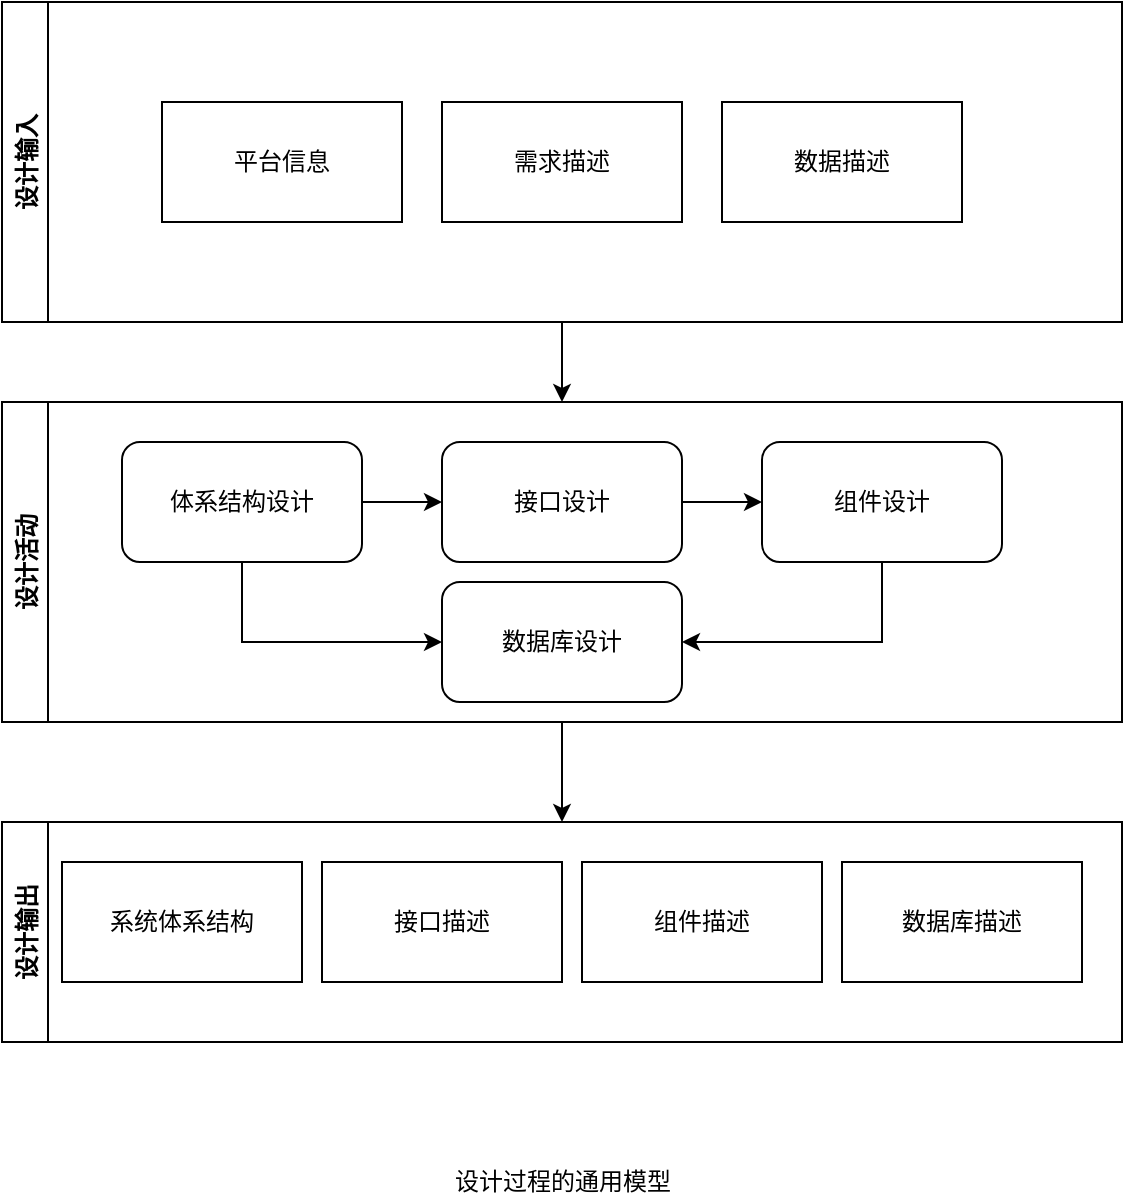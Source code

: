<mxfile version="15.2.7" type="device" pages="5"><diagram id="koOUKeOBmRjEuE3Ct1En" name="设计过程的通用模型"><mxGraphModel dx="946" dy="697" grid="1" gridSize="10" guides="1" tooltips="1" connect="1" arrows="1" fold="1" page="1" pageScale="1" pageWidth="827" pageHeight="1169" math="0" shadow="0"><root><mxCell id="0"/><mxCell id="1" parent="0"/><mxCell id="e_F5EKo18itRAJD_6QRg-1" value="平台信息" style="whiteSpace=wrap;html=1;" parent="1" vertex="1"><mxGeometry x="200" y="200" width="120" height="60" as="geometry"/></mxCell><mxCell id="e_F5EKo18itRAJD_6QRg-2" value="需求描述" style="whiteSpace=wrap;html=1;" parent="1" vertex="1"><mxGeometry x="340" y="200" width="120" height="60" as="geometry"/></mxCell><mxCell id="e_F5EKo18itRAJD_6QRg-3" value="数据描述" style="whiteSpace=wrap;html=1;" parent="1" vertex="1"><mxGeometry x="480" y="200" width="120" height="60" as="geometry"/></mxCell><mxCell id="e_F5EKo18itRAJD_6QRg-20" style="edgeStyle=orthogonalEdgeStyle;rounded=0;orthogonalLoop=1;jettySize=auto;html=1;exitX=0.5;exitY=1;exitDx=0;exitDy=0;entryX=0.5;entryY=0;entryDx=0;entryDy=0;" parent="1" source="e_F5EKo18itRAJD_6QRg-6" target="e_F5EKo18itRAJD_6QRg-7" edge="1"><mxGeometry relative="1" as="geometry"/></mxCell><mxCell id="e_F5EKo18itRAJD_6QRg-6" value="设计输入" style="swimlane;horizontal=0;" parent="1" vertex="1"><mxGeometry x="120" y="150" width="560" height="160" as="geometry"/></mxCell><mxCell id="e_F5EKo18itRAJD_6QRg-21" style="edgeStyle=orthogonalEdgeStyle;rounded=0;orthogonalLoop=1;jettySize=auto;html=1;entryX=0.5;entryY=0;entryDx=0;entryDy=0;" parent="1" source="e_F5EKo18itRAJD_6QRg-7" target="e_F5EKo18itRAJD_6QRg-8" edge="1"><mxGeometry relative="1" as="geometry"/></mxCell><mxCell id="e_F5EKo18itRAJD_6QRg-7" value="设计活动" style="swimlane;horizontal=0;" parent="1" vertex="1"><mxGeometry x="120" y="350" width="560" height="160" as="geometry"/></mxCell><mxCell id="e_F5EKo18itRAJD_6QRg-16" style="edgeStyle=orthogonalEdgeStyle;rounded=0;orthogonalLoop=1;jettySize=auto;html=1;entryX=0;entryY=0.5;entryDx=0;entryDy=0;" parent="e_F5EKo18itRAJD_6QRg-7" source="e_F5EKo18itRAJD_6QRg-9" target="e_F5EKo18itRAJD_6QRg-10" edge="1"><mxGeometry relative="1" as="geometry"/></mxCell><mxCell id="e_F5EKo18itRAJD_6QRg-19" style="edgeStyle=orthogonalEdgeStyle;rounded=0;orthogonalLoop=1;jettySize=auto;html=1;entryX=0;entryY=0.5;entryDx=0;entryDy=0;" parent="e_F5EKo18itRAJD_6QRg-7" source="e_F5EKo18itRAJD_6QRg-9" target="e_F5EKo18itRAJD_6QRg-15" edge="1"><mxGeometry relative="1" as="geometry"><Array as="points"><mxPoint x="120" y="120"/></Array></mxGeometry></mxCell><mxCell id="e_F5EKo18itRAJD_6QRg-9" value="体系结构设计" style="rounded=1;whiteSpace=wrap;html=1;" parent="e_F5EKo18itRAJD_6QRg-7" vertex="1"><mxGeometry x="60" y="20" width="120" height="60" as="geometry"/></mxCell><mxCell id="e_F5EKo18itRAJD_6QRg-17" style="edgeStyle=orthogonalEdgeStyle;rounded=0;orthogonalLoop=1;jettySize=auto;html=1;entryX=0;entryY=0.5;entryDx=0;entryDy=0;" parent="e_F5EKo18itRAJD_6QRg-7" source="e_F5EKo18itRAJD_6QRg-10" target="e_F5EKo18itRAJD_6QRg-14" edge="1"><mxGeometry relative="1" as="geometry"/></mxCell><mxCell id="e_F5EKo18itRAJD_6QRg-10" value="接口设计" style="rounded=1;whiteSpace=wrap;html=1;" parent="e_F5EKo18itRAJD_6QRg-7" vertex="1"><mxGeometry x="220" y="20" width="120" height="60" as="geometry"/></mxCell><mxCell id="e_F5EKo18itRAJD_6QRg-18" style="edgeStyle=orthogonalEdgeStyle;rounded=0;orthogonalLoop=1;jettySize=auto;html=1;entryX=1;entryY=0.5;entryDx=0;entryDy=0;" parent="e_F5EKo18itRAJD_6QRg-7" source="e_F5EKo18itRAJD_6QRg-14" target="e_F5EKo18itRAJD_6QRg-15" edge="1"><mxGeometry relative="1" as="geometry"><Array as="points"><mxPoint x="440" y="120"/></Array></mxGeometry></mxCell><mxCell id="e_F5EKo18itRAJD_6QRg-14" value="组件设计" style="rounded=1;whiteSpace=wrap;html=1;" parent="e_F5EKo18itRAJD_6QRg-7" vertex="1"><mxGeometry x="380" y="20" width="120" height="60" as="geometry"/></mxCell><mxCell id="e_F5EKo18itRAJD_6QRg-15" value="数据库设计" style="rounded=1;whiteSpace=wrap;html=1;" parent="e_F5EKo18itRAJD_6QRg-7" vertex="1"><mxGeometry x="220" y="90" width="120" height="60" as="geometry"/></mxCell><mxCell id="e_F5EKo18itRAJD_6QRg-8" value="设计输出" style="swimlane;horizontal=0;" parent="1" vertex="1"><mxGeometry x="120" y="560" width="560" height="110" as="geometry"/></mxCell><mxCell id="e_F5EKo18itRAJD_6QRg-24" value="接口描述" style="whiteSpace=wrap;html=1;" parent="e_F5EKo18itRAJD_6QRg-8" vertex="1"><mxGeometry x="160" y="20" width="120" height="60" as="geometry"/></mxCell><mxCell id="e_F5EKo18itRAJD_6QRg-25" value="组件描述" style="whiteSpace=wrap;html=1;" parent="e_F5EKo18itRAJD_6QRg-8" vertex="1"><mxGeometry x="290" y="20" width="120" height="60" as="geometry"/></mxCell><mxCell id="e_F5EKo18itRAJD_6QRg-26" value="数据库描述" style="whiteSpace=wrap;html=1;" parent="e_F5EKo18itRAJD_6QRg-8" vertex="1"><mxGeometry x="420" y="20" width="120" height="60" as="geometry"/></mxCell><mxCell id="e_F5EKo18itRAJD_6QRg-22" value="系统体系结构" style="whiteSpace=wrap;html=1;" parent="e_F5EKo18itRAJD_6QRg-8" vertex="1"><mxGeometry x="30" y="20" width="120" height="60" as="geometry"/></mxCell><mxCell id="e_F5EKo18itRAJD_6QRg-27" value="设计过程的通用模型" style="text;html=1;align=center;verticalAlign=middle;resizable=0;points=[];autosize=1;strokeColor=none;fillColor=none;" parent="1" vertex="1"><mxGeometry x="340" y="730" width="120" height="20" as="geometry"/></mxCell></root></mxGraphModel></diagram><diagram id="hBjLZd_0vsTRo_bt5x3V" name="测试各阶段"><mxGraphModel dx="946" dy="697" grid="1" gridSize="10" guides="1" tooltips="1" connect="1" arrows="1" fold="1" page="1" pageScale="1" pageWidth="2339" pageHeight="3300" math="0" shadow="0"><root><mxCell id="ZHHy1sCI2i5oChia-fSV-0"/><mxCell id="ZHHy1sCI2i5oChia-fSV-1" parent="ZHHy1sCI2i5oChia-fSV-0"/><mxCell id="ZHHy1sCI2i5oChia-fSV-5" style="edgeStyle=orthogonalEdgeStyle;rounded=0;orthogonalLoop=1;jettySize=auto;html=1;entryX=0;entryY=0.5;entryDx=0;entryDy=0;" edge="1" parent="ZHHy1sCI2i5oChia-fSV-1" source="ZHHy1sCI2i5oChia-fSV-2" target="ZHHy1sCI2i5oChia-fSV-3"><mxGeometry relative="1" as="geometry"/></mxCell><mxCell id="ZHHy1sCI2i5oChia-fSV-8" style="edgeStyle=orthogonalEdgeStyle;rounded=0;orthogonalLoop=1;jettySize=auto;html=1;entryX=0.5;entryY=0;entryDx=0;entryDy=0;" edge="1" parent="ZHHy1sCI2i5oChia-fSV-1" source="ZHHy1sCI2i5oChia-fSV-2" target="ZHHy1sCI2i5oChia-fSV-4"><mxGeometry relative="1" as="geometry"><Array as="points"><mxPoint x="240" y="170"/><mxPoint x="700" y="170"/></Array></mxGeometry></mxCell><mxCell id="ZHHy1sCI2i5oChia-fSV-2" value="组件测试" style="rounded=1;whiteSpace=wrap;html=1;" vertex="1" parent="ZHHy1sCI2i5oChia-fSV-1"><mxGeometry x="180" y="240" width="120" height="60" as="geometry"/></mxCell><mxCell id="ZHHy1sCI2i5oChia-fSV-6" style="edgeStyle=orthogonalEdgeStyle;rounded=0;orthogonalLoop=1;jettySize=auto;html=1;" edge="1" parent="ZHHy1sCI2i5oChia-fSV-1" source="ZHHy1sCI2i5oChia-fSV-3" target="ZHHy1sCI2i5oChia-fSV-4"><mxGeometry relative="1" as="geometry"/></mxCell><mxCell id="ZHHy1sCI2i5oChia-fSV-3" value="系统测试" style="rounded=1;whiteSpace=wrap;html=1;" vertex="1" parent="ZHHy1sCI2i5oChia-fSV-1"><mxGeometry x="410" y="240" width="120" height="60" as="geometry"/></mxCell><mxCell id="ZHHy1sCI2i5oChia-fSV-7" style="edgeStyle=orthogonalEdgeStyle;rounded=0;orthogonalLoop=1;jettySize=auto;html=1;entryX=0.5;entryY=1;entryDx=0;entryDy=0;" edge="1" parent="ZHHy1sCI2i5oChia-fSV-1" source="ZHHy1sCI2i5oChia-fSV-4" target="ZHHy1sCI2i5oChia-fSV-2"><mxGeometry relative="1" as="geometry"><Array as="points"><mxPoint x="700" y="360"/><mxPoint x="240" y="360"/></Array></mxGeometry></mxCell><mxCell id="ZHHy1sCI2i5oChia-fSV-4" value="接收测试" style="rounded=1;whiteSpace=wrap;html=1;" vertex="1" parent="ZHHy1sCI2i5oChia-fSV-1"><mxGeometry x="640" y="240" width="120" height="60" as="geometry"/></mxCell><mxCell id="ZHHy1sCI2i5oChia-fSV-9" value="测试各阶段" style="text;html=1;align=center;verticalAlign=middle;resizable=0;points=[];autosize=1;strokeColor=none;" vertex="1" parent="ZHHy1sCI2i5oChia-fSV-1"><mxGeometry x="430" y="380" width="80" height="20" as="geometry"/></mxCell><mxCell id="ZHHy1sCI2i5oChia-fSV-14" style="edgeStyle=orthogonalEdgeStyle;rounded=0;orthogonalLoop=1;jettySize=auto;html=1;entryX=0;entryY=0.5;entryDx=0;entryDy=0;" edge="1" parent="ZHHy1sCI2i5oChia-fSV-1" source="ZHHy1sCI2i5oChia-fSV-10" target="ZHHy1sCI2i5oChia-fSV-11"><mxGeometry relative="1" as="geometry"/></mxCell><mxCell id="ZHHy1sCI2i5oChia-fSV-37" style="edgeStyle=orthogonalEdgeStyle;rounded=0;orthogonalLoop=1;jettySize=auto;html=1;exitX=1;exitY=1;exitDx=0;exitDy=0;entryX=0.167;entryY=0;entryDx=0;entryDy=0;entryPerimeter=0;" edge="1" parent="ZHHy1sCI2i5oChia-fSV-1" source="ZHHy1sCI2i5oChia-fSV-10" target="ZHHy1sCI2i5oChia-fSV-22"><mxGeometry relative="1" as="geometry"/></mxCell><mxCell id="ZHHy1sCI2i5oChia-fSV-10" value="需求描述" style="rounded=1;whiteSpace=wrap;html=1;" vertex="1" parent="ZHHy1sCI2i5oChia-fSV-1"><mxGeometry x="120" y="560" width="120" height="60" as="geometry"/></mxCell><mxCell id="ZHHy1sCI2i5oChia-fSV-15" style="edgeStyle=orthogonalEdgeStyle;rounded=0;orthogonalLoop=1;jettySize=auto;html=1;" edge="1" parent="ZHHy1sCI2i5oChia-fSV-1" source="ZHHy1sCI2i5oChia-fSV-11" target="ZHHy1sCI2i5oChia-fSV-12"><mxGeometry relative="1" as="geometry"/></mxCell><mxCell id="ZHHy1sCI2i5oChia-fSV-34" style="edgeStyle=orthogonalEdgeStyle;rounded=0;orthogonalLoop=1;jettySize=auto;html=1;exitX=1;exitY=1;exitDx=0;exitDy=0;entryX=0.167;entryY=0;entryDx=0;entryDy=0;entryPerimeter=0;" edge="1" parent="ZHHy1sCI2i5oChia-fSV-1" source="ZHHy1sCI2i5oChia-fSV-11" target="ZHHy1sCI2i5oChia-fSV-23"><mxGeometry relative="1" as="geometry"/></mxCell><mxCell id="ZHHy1sCI2i5oChia-fSV-36" style="edgeStyle=orthogonalEdgeStyle;rounded=0;orthogonalLoop=1;jettySize=auto;html=1;exitX=0.25;exitY=1;exitDx=0;exitDy=0;entryX=1;entryY=0;entryDx=0;entryDy=0;" edge="1" parent="ZHHy1sCI2i5oChia-fSV-1" source="ZHHy1sCI2i5oChia-fSV-11" target="ZHHy1sCI2i5oChia-fSV-22"><mxGeometry relative="1" as="geometry"/></mxCell><mxCell id="ZHHy1sCI2i5oChia-fSV-11" value="系统描述" style="rounded=1;whiteSpace=wrap;html=1;" vertex="1" parent="ZHHy1sCI2i5oChia-fSV-1"><mxGeometry x="310" y="560" width="120" height="60" as="geometry"/></mxCell><mxCell id="ZHHy1sCI2i5oChia-fSV-16" style="edgeStyle=orthogonalEdgeStyle;rounded=0;orthogonalLoop=1;jettySize=auto;html=1;entryX=0;entryY=0.5;entryDx=0;entryDy=0;" edge="1" parent="ZHHy1sCI2i5oChia-fSV-1" source="ZHHy1sCI2i5oChia-fSV-12" target="ZHHy1sCI2i5oChia-fSV-13"><mxGeometry relative="1" as="geometry"/></mxCell><mxCell id="ZHHy1sCI2i5oChia-fSV-32" style="edgeStyle=orthogonalEdgeStyle;rounded=0;orthogonalLoop=1;jettySize=auto;html=1;exitX=0.75;exitY=1;exitDx=0;exitDy=0;entryX=0;entryY=0;entryDx=0;entryDy=0;" edge="1" parent="ZHHy1sCI2i5oChia-fSV-1" source="ZHHy1sCI2i5oChia-fSV-12" target="ZHHy1sCI2i5oChia-fSV-24"><mxGeometry relative="1" as="geometry"/></mxCell><mxCell id="ZHHy1sCI2i5oChia-fSV-33" style="edgeStyle=orthogonalEdgeStyle;rounded=0;orthogonalLoop=1;jettySize=auto;html=1;exitX=0.25;exitY=1;exitDx=0;exitDy=0;entryX=1;entryY=0;entryDx=0;entryDy=0;" edge="1" parent="ZHHy1sCI2i5oChia-fSV-1" source="ZHHy1sCI2i5oChia-fSV-12" target="ZHHy1sCI2i5oChia-fSV-23"><mxGeometry relative="1" as="geometry"/></mxCell><mxCell id="ZHHy1sCI2i5oChia-fSV-12" value="系统设计" style="rounded=1;whiteSpace=wrap;html=1;" vertex="1" parent="ZHHy1sCI2i5oChia-fSV-1"><mxGeometry x="500" y="560" width="120" height="60" as="geometry"/></mxCell><mxCell id="ZHHy1sCI2i5oChia-fSV-25" style="edgeStyle=orthogonalEdgeStyle;rounded=0;orthogonalLoop=1;jettySize=auto;html=1;entryX=0.5;entryY=0;entryDx=0;entryDy=0;" edge="1" parent="ZHHy1sCI2i5oChia-fSV-1" source="ZHHy1sCI2i5oChia-fSV-13" target="ZHHy1sCI2i5oChia-fSV-17"><mxGeometry relative="1" as="geometry"/></mxCell><mxCell id="ZHHy1sCI2i5oChia-fSV-27" style="edgeStyle=orthogonalEdgeStyle;rounded=0;orthogonalLoop=1;jettySize=auto;html=1;exitX=0;exitY=1;exitDx=0;exitDy=0;entryX=0.833;entryY=0;entryDx=0;entryDy=0;entryPerimeter=0;" edge="1" parent="ZHHy1sCI2i5oChia-fSV-1" source="ZHHy1sCI2i5oChia-fSV-13" target="ZHHy1sCI2i5oChia-fSV-24"><mxGeometry relative="1" as="geometry"/></mxCell><mxCell id="ZHHy1sCI2i5oChia-fSV-13" value="详细设计" style="rounded=1;whiteSpace=wrap;html=1;" vertex="1" parent="ZHHy1sCI2i5oChia-fSV-1"><mxGeometry x="690" y="560" width="120" height="60" as="geometry"/></mxCell><mxCell id="ZHHy1sCI2i5oChia-fSV-26" style="edgeStyle=orthogonalEdgeStyle;rounded=0;orthogonalLoop=1;jettySize=auto;html=1;entryX=1;entryY=0.5;entryDx=0;entryDy=0;" edge="1" parent="ZHHy1sCI2i5oChia-fSV-1" source="ZHHy1sCI2i5oChia-fSV-17" target="ZHHy1sCI2i5oChia-fSV-18"><mxGeometry relative="1" as="geometry"><Array as="points"><mxPoint x="900" y="820"/></Array></mxGeometry></mxCell><mxCell id="ZHHy1sCI2i5oChia-fSV-17" value="模块、单元代码&lt;br&gt;和测试" style="whiteSpace=wrap;html=1;" vertex="1" parent="ZHHy1sCI2i5oChia-fSV-1"><mxGeometry x="840" y="680" width="120" height="60" as="geometry"/></mxCell><mxCell id="ZHHy1sCI2i5oChia-fSV-29" style="edgeStyle=orthogonalEdgeStyle;rounded=0;orthogonalLoop=1;jettySize=auto;html=1;exitX=0;exitY=0.5;exitDx=0;exitDy=0;" edge="1" parent="ZHHy1sCI2i5oChia-fSV-1" source="ZHHy1sCI2i5oChia-fSV-18" target="ZHHy1sCI2i5oChia-fSV-19"><mxGeometry relative="1" as="geometry"/></mxCell><mxCell id="ZHHy1sCI2i5oChia-fSV-18" value="子系统集成测试" style="rounded=1;whiteSpace=wrap;html=1;" vertex="1" parent="ZHHy1sCI2i5oChia-fSV-1"><mxGeometry x="630" y="790" width="120" height="60" as="geometry"/></mxCell><mxCell id="ZHHy1sCI2i5oChia-fSV-30" style="edgeStyle=orthogonalEdgeStyle;rounded=0;orthogonalLoop=1;jettySize=auto;html=1;entryX=1;entryY=0.5;entryDx=0;entryDy=0;" edge="1" parent="ZHHy1sCI2i5oChia-fSV-1" source="ZHHy1sCI2i5oChia-fSV-19" target="ZHHy1sCI2i5oChia-fSV-20"><mxGeometry relative="1" as="geometry"/></mxCell><mxCell id="ZHHy1sCI2i5oChia-fSV-19" value="系统集成测试" style="rounded=1;whiteSpace=wrap;html=1;" vertex="1" parent="ZHHy1sCI2i5oChia-fSV-1"><mxGeometry x="430" y="790" width="120" height="60" as="geometry"/></mxCell><mxCell id="ZHHy1sCI2i5oChia-fSV-31" style="edgeStyle=orthogonalEdgeStyle;rounded=0;orthogonalLoop=1;jettySize=auto;html=1;exitX=0;exitY=0.5;exitDx=0;exitDy=0;" edge="1" parent="ZHHy1sCI2i5oChia-fSV-1" source="ZHHy1sCI2i5oChia-fSV-20" target="ZHHy1sCI2i5oChia-fSV-21"><mxGeometry relative="1" as="geometry"/></mxCell><mxCell id="ZHHy1sCI2i5oChia-fSV-20" value="接收测试" style="rounded=1;whiteSpace=wrap;html=1;" vertex="1" parent="ZHHy1sCI2i5oChia-fSV-1"><mxGeometry x="230" y="790" width="120" height="60" as="geometry"/></mxCell><mxCell id="ZHHy1sCI2i5oChia-fSV-21" value="服务" style="ellipse;whiteSpace=wrap;html=1;" vertex="1" parent="ZHHy1sCI2i5oChia-fSV-1"><mxGeometry x="30" y="790" width="120" height="60" as="geometry"/></mxCell><mxCell id="ZHHy1sCI2i5oChia-fSV-38" style="edgeStyle=orthogonalEdgeStyle;rounded=0;orthogonalLoop=1;jettySize=auto;html=1;entryX=0.417;entryY=0;entryDx=0;entryDy=0;entryPerimeter=0;" edge="1" parent="ZHHy1sCI2i5oChia-fSV-1" source="ZHHy1sCI2i5oChia-fSV-22" target="ZHHy1sCI2i5oChia-fSV-20"><mxGeometry relative="1" as="geometry"/></mxCell><mxCell id="ZHHy1sCI2i5oChia-fSV-22" value="接收测试计划" style="whiteSpace=wrap;html=1;" vertex="1" parent="ZHHy1sCI2i5oChia-fSV-1"><mxGeometry x="220" y="680" width="120" height="60" as="geometry"/></mxCell><mxCell id="ZHHy1sCI2i5oChia-fSV-35" style="edgeStyle=orthogonalEdgeStyle;rounded=0;orthogonalLoop=1;jettySize=auto;html=1;exitX=0.5;exitY=1;exitDx=0;exitDy=0;entryX=0.333;entryY=0;entryDx=0;entryDy=0;entryPerimeter=0;" edge="1" parent="ZHHy1sCI2i5oChia-fSV-1" source="ZHHy1sCI2i5oChia-fSV-23" target="ZHHy1sCI2i5oChia-fSV-19"><mxGeometry relative="1" as="geometry"/></mxCell><mxCell id="ZHHy1sCI2i5oChia-fSV-23" value="系统集成测试计划" style="whiteSpace=wrap;html=1;" vertex="1" parent="ZHHy1sCI2i5oChia-fSV-1"><mxGeometry x="410" y="680" width="120" height="60" as="geometry"/></mxCell><mxCell id="ZHHy1sCI2i5oChia-fSV-28" style="edgeStyle=orthogonalEdgeStyle;rounded=0;orthogonalLoop=1;jettySize=auto;html=1;exitX=0.75;exitY=1;exitDx=0;exitDy=0;entryX=0.417;entryY=0;entryDx=0;entryDy=0;entryPerimeter=0;" edge="1" parent="ZHHy1sCI2i5oChia-fSV-1" source="ZHHy1sCI2i5oChia-fSV-24" target="ZHHy1sCI2i5oChia-fSV-18"><mxGeometry relative="1" as="geometry"/></mxCell><mxCell id="ZHHy1sCI2i5oChia-fSV-24" value="子系统集成测试计划" style="whiteSpace=wrap;html=1;" vertex="1" parent="ZHHy1sCI2i5oChia-fSV-1"><mxGeometry x="590" y="680" width="120" height="60" as="geometry"/></mxCell><mxCell id="yOGUFJXwDG4fvwNRmdWI-0" value="计划驱动软件过程中的测试阶段" style="text;html=1;align=center;verticalAlign=middle;resizable=0;points=[];autosize=1;strokeColor=none;" vertex="1" parent="ZHHy1sCI2i5oChia-fSV-1"><mxGeometry x="400" y="890" width="180" height="20" as="geometry"/></mxCell></root></mxGraphModel></diagram><diagram id="bFWy5QomErCsu0lh97BM" name="增量式交付"><mxGraphModel dx="946" dy="697" grid="1" gridSize="10" guides="1" tooltips="1" connect="1" arrows="1" fold="1" page="1" pageScale="1" pageWidth="2339" pageHeight="3300" math="0" shadow="0"><root><mxCell id="lCoA2dSEBEc6uFvoZOAE-0"/><mxCell id="lCoA2dSEBEc6uFvoZOAE-1" parent="lCoA2dSEBEc6uFvoZOAE-0"/><mxCell id="lCoA2dSEBEc6uFvoZOAE-4" value="" style="edgeStyle=orthogonalEdgeStyle;rounded=0;orthogonalLoop=1;jettySize=auto;html=1;" parent="lCoA2dSEBEc6uFvoZOAE-1" source="lCoA2dSEBEc6uFvoZOAE-2" target="lCoA2dSEBEc6uFvoZOAE-3" edge="1"><mxGeometry relative="1" as="geometry"/></mxCell><mxCell id="lCoA2dSEBEc6uFvoZOAE-2" value="定义框架需求" style="rounded=1;whiteSpace=wrap;html=1;" parent="lCoA2dSEBEc6uFvoZOAE-1" vertex="1"><mxGeometry x="220" y="280" width="120" height="60" as="geometry"/></mxCell><mxCell id="lCoA2dSEBEc6uFvoZOAE-6" value="" style="edgeStyle=orthogonalEdgeStyle;rounded=0;orthogonalLoop=1;jettySize=auto;html=1;" parent="lCoA2dSEBEc6uFvoZOAE-1" source="lCoA2dSEBEc6uFvoZOAE-3" target="lCoA2dSEBEc6uFvoZOAE-5" edge="1"><mxGeometry relative="1" as="geometry"/></mxCell><mxCell id="lCoA2dSEBEc6uFvoZOAE-3" value="需求到增量的映射" style="rounded=1;whiteSpace=wrap;html=1;" parent="lCoA2dSEBEc6uFvoZOAE-1" vertex="1"><mxGeometry x="420" y="280" width="120" height="60" as="geometry"/></mxCell><mxCell id="lCoA2dSEBEc6uFvoZOAE-8" value="" style="edgeStyle=orthogonalEdgeStyle;rounded=0;orthogonalLoop=1;jettySize=auto;html=1;" parent="lCoA2dSEBEc6uFvoZOAE-1" source="lCoA2dSEBEc6uFvoZOAE-5" target="lCoA2dSEBEc6uFvoZOAE-7" edge="1"><mxGeometry relative="1" as="geometry"/></mxCell><mxCell id="lCoA2dSEBEc6uFvoZOAE-5" value="设计系统体系结构" style="rounded=1;whiteSpace=wrap;html=1;" parent="lCoA2dSEBEc6uFvoZOAE-1" vertex="1"><mxGeometry x="620" y="280" width="120" height="60" as="geometry"/></mxCell><mxCell id="lCoA2dSEBEc6uFvoZOAE-10" value="" style="edgeStyle=orthogonalEdgeStyle;rounded=0;orthogonalLoop=1;jettySize=auto;html=1;" parent="lCoA2dSEBEc6uFvoZOAE-1" source="lCoA2dSEBEc6uFvoZOAE-7" target="lCoA2dSEBEc6uFvoZOAE-9" edge="1"><mxGeometry relative="1" as="geometry"><Array as="points"><mxPoint x="880" y="380"/><mxPoint x="270" y="380"/></Array></mxGeometry></mxCell><mxCell id="lCoA2dSEBEc6uFvoZOAE-7" value="开发系统增量" style="rounded=1;whiteSpace=wrap;html=1;" parent="lCoA2dSEBEc6uFvoZOAE-1" vertex="1"><mxGeometry x="820" y="280" width="120" height="60" as="geometry"/></mxCell><mxCell id="lCoA2dSEBEc6uFvoZOAE-12" value="" style="edgeStyle=orthogonalEdgeStyle;rounded=0;orthogonalLoop=1;jettySize=auto;html=1;" parent="lCoA2dSEBEc6uFvoZOAE-1" source="lCoA2dSEBEc6uFvoZOAE-9" target="lCoA2dSEBEc6uFvoZOAE-11" edge="1"><mxGeometry relative="1" as="geometry"/></mxCell><mxCell id="lCoA2dSEBEc6uFvoZOAE-9" value="增量有效性验证" style="rounded=1;whiteSpace=wrap;html=1;" parent="lCoA2dSEBEc6uFvoZOAE-1" vertex="1"><mxGeometry x="210" y="420" width="120" height="60" as="geometry"/></mxCell><mxCell id="lCoA2dSEBEc6uFvoZOAE-14" value="" style="edgeStyle=orthogonalEdgeStyle;rounded=0;orthogonalLoop=1;jettySize=auto;html=1;" parent="lCoA2dSEBEc6uFvoZOAE-1" source="lCoA2dSEBEc6uFvoZOAE-11" target="lCoA2dSEBEc6uFvoZOAE-13" edge="1"><mxGeometry relative="1" as="geometry"/></mxCell><mxCell id="lCoA2dSEBEc6uFvoZOAE-11" value="集成增量" style="rounded=1;whiteSpace=wrap;html=1;" parent="lCoA2dSEBEc6uFvoZOAE-1" vertex="1"><mxGeometry x="410" y="420" width="120" height="60" as="geometry"/></mxCell><mxCell id="lCoA2dSEBEc6uFvoZOAE-16" value="" style="edgeStyle=orthogonalEdgeStyle;rounded=0;orthogonalLoop=1;jettySize=auto;html=1;" parent="lCoA2dSEBEc6uFvoZOAE-1" source="lCoA2dSEBEc6uFvoZOAE-13" target="lCoA2dSEBEc6uFvoZOAE-15" edge="1"><mxGeometry relative="1" as="geometry"/></mxCell><mxCell id="lCoA2dSEBEc6uFvoZOAE-13" value="系统有效性验证" style="rounded=1;whiteSpace=wrap;html=1;" parent="lCoA2dSEBEc6uFvoZOAE-1" vertex="1"><mxGeometry x="610" y="420" width="120" height="60" as="geometry"/></mxCell><mxCell id="lCoA2dSEBEc6uFvoZOAE-17" style="edgeStyle=orthogonalEdgeStyle;rounded=0;orthogonalLoop=1;jettySize=auto;html=1;exitX=0.75;exitY=0;exitDx=0;exitDy=0;entryX=0.667;entryY=0.983;entryDx=0;entryDy=0;entryPerimeter=0;" parent="lCoA2dSEBEc6uFvoZOAE-1" source="lCoA2dSEBEc6uFvoZOAE-15" target="lCoA2dSEBEc6uFvoZOAE-7" edge="1"><mxGeometry relative="1" as="geometry"><mxPoint x="900" y="380" as="targetPoint"/></mxGeometry></mxCell><mxCell id="lCoA2dSEBEc6uFvoZOAE-20" value="" style="edgeStyle=orthogonalEdgeStyle;rounded=0;orthogonalLoop=1;jettySize=auto;html=1;" parent="lCoA2dSEBEc6uFvoZOAE-1" source="lCoA2dSEBEc6uFvoZOAE-15" edge="1"><mxGeometry relative="1" as="geometry"><mxPoint x="870" y="560" as="targetPoint"/></mxGeometry></mxCell><mxCell id="lCoA2dSEBEc6uFvoZOAE-15" value="部署增量" style="rounded=1;whiteSpace=wrap;html=1;" parent="lCoA2dSEBEc6uFvoZOAE-1" vertex="1"><mxGeometry x="810" y="420" width="120" height="60" as="geometry"/></mxCell><mxCell id="lCoA2dSEBEc6uFvoZOAE-18" value="系统未完成？" style="text;html=1;align=center;verticalAlign=middle;resizable=0;points=[];autosize=1;strokeColor=none;" parent="lCoA2dSEBEc6uFvoZOAE-1" vertex="1"><mxGeometry x="920" y="370" width="90" height="20" as="geometry"/></mxCell><mxCell id="lCoA2dSEBEc6uFvoZOAE-21" value="最终系统" style="whiteSpace=wrap;html=1;" parent="lCoA2dSEBEc6uFvoZOAE-1" vertex="1"><mxGeometry x="810" y="560" width="120" height="60" as="geometry"/></mxCell><mxCell id="lCoA2dSEBEc6uFvoZOAE-22" value="系统完成？" style="text;html=1;align=center;verticalAlign=middle;resizable=0;points=[];autosize=1;strokeColor=none;" parent="lCoA2dSEBEc6uFvoZOAE-1" vertex="1"><mxGeometry x="880" y="510" width="80" height="20" as="geometry"/></mxCell></root></mxGraphModel></diagram><diagram id="NoNZ2cbAsshQHNpvF1F4" name="极限编程"><mxGraphModel dx="946" dy="697" grid="1" gridSize="10" guides="1" tooltips="1" connect="1" arrows="1" fold="1" page="1" pageScale="1" pageWidth="827" pageHeight="1169" math="0" shadow="0"><root><mxCell id="3iptFIXHMP5IA-yBNKJo-0"/><mxCell id="3iptFIXHMP5IA-yBNKJo-1" parent="3iptFIXHMP5IA-yBNKJo-0"/><mxCell id="3iptFIXHMP5IA-yBNKJo-4" value="" style="edgeStyle=orthogonalEdgeStyle;rounded=0;orthogonalLoop=1;jettySize=auto;html=1;" edge="1" parent="3iptFIXHMP5IA-yBNKJo-1" source="3iptFIXHMP5IA-yBNKJo-2" target="3iptFIXHMP5IA-yBNKJo-3"><mxGeometry relative="1" as="geometry"/></mxCell><mxCell id="3iptFIXHMP5IA-yBNKJo-2" value="为此版本选择故事情节" style="rounded=1;whiteSpace=wrap;html=1;" vertex="1" parent="3iptFIXHMP5IA-yBNKJo-1"><mxGeometry x="140" y="320" width="120" height="60" as="geometry"/></mxCell><mxCell id="3iptFIXHMP5IA-yBNKJo-6" value="" style="edgeStyle=orthogonalEdgeStyle;rounded=0;orthogonalLoop=1;jettySize=auto;html=1;" edge="1" parent="3iptFIXHMP5IA-yBNKJo-1" source="3iptFIXHMP5IA-yBNKJo-3" target="3iptFIXHMP5IA-yBNKJo-5"><mxGeometry relative="1" as="geometry"/></mxCell><mxCell id="3iptFIXHMP5IA-yBNKJo-3" value="将故事情节分解成任务" style="rounded=1;whiteSpace=wrap;html=1;" vertex="1" parent="3iptFIXHMP5IA-yBNKJo-1"><mxGeometry x="340" y="320" width="120" height="60" as="geometry"/></mxCell><mxCell id="3iptFIXHMP5IA-yBNKJo-8" value="" style="edgeStyle=orthogonalEdgeStyle;rounded=0;orthogonalLoop=1;jettySize=auto;html=1;" edge="1" parent="3iptFIXHMP5IA-yBNKJo-1" source="3iptFIXHMP5IA-yBNKJo-5" target="3iptFIXHMP5IA-yBNKJo-7"><mxGeometry relative="1" as="geometry"/></mxCell><mxCell id="3iptFIXHMP5IA-yBNKJo-5" value="版本规划" style="rounded=1;whiteSpace=wrap;html=1;" vertex="1" parent="3iptFIXHMP5IA-yBNKJo-1"><mxGeometry x="540" y="320" width="120" height="60" as="geometry"/></mxCell><mxCell id="3iptFIXHMP5IA-yBNKJo-10" value="" style="edgeStyle=orthogonalEdgeStyle;rounded=0;orthogonalLoop=1;jettySize=auto;html=1;" edge="1" parent="3iptFIXHMP5IA-yBNKJo-1" source="3iptFIXHMP5IA-yBNKJo-7" target="3iptFIXHMP5IA-yBNKJo-9"><mxGeometry relative="1" as="geometry"/></mxCell><mxCell id="3iptFIXHMP5IA-yBNKJo-7" value="开发/集成/测试软件" style="rounded=1;whiteSpace=wrap;html=1;" vertex="1" parent="3iptFIXHMP5IA-yBNKJo-1"><mxGeometry x="540" y="460" width="120" height="60" as="geometry"/></mxCell><mxCell id="3iptFIXHMP5IA-yBNKJo-12" value="" style="edgeStyle=orthogonalEdgeStyle;rounded=0;orthogonalLoop=1;jettySize=auto;html=1;" edge="1" parent="3iptFIXHMP5IA-yBNKJo-1" source="3iptFIXHMP5IA-yBNKJo-9" target="3iptFIXHMP5IA-yBNKJo-11"><mxGeometry relative="1" as="geometry"/></mxCell><mxCell id="3iptFIXHMP5IA-yBNKJo-9" value="发布软件" style="rounded=1;whiteSpace=wrap;html=1;" vertex="1" parent="3iptFIXHMP5IA-yBNKJo-1"><mxGeometry x="340" y="460" width="120" height="60" as="geometry"/></mxCell><mxCell id="3iptFIXHMP5IA-yBNKJo-13" style="edgeStyle=orthogonalEdgeStyle;rounded=0;orthogonalLoop=1;jettySize=auto;html=1;entryX=0.5;entryY=1;entryDx=0;entryDy=0;" edge="1" parent="3iptFIXHMP5IA-yBNKJo-1" source="3iptFIXHMP5IA-yBNKJo-11" target="3iptFIXHMP5IA-yBNKJo-2"><mxGeometry relative="1" as="geometry"/></mxCell><mxCell id="3iptFIXHMP5IA-yBNKJo-11" value="评估系统" style="rounded=1;whiteSpace=wrap;html=1;" vertex="1" parent="3iptFIXHMP5IA-yBNKJo-1"><mxGeometry x="140" y="460" width="120" height="60" as="geometry"/></mxCell><mxCell id="3iptFIXHMP5IA-yBNKJo-14" value="极限编程的版本循环" style="text;html=1;align=center;verticalAlign=middle;resizable=0;points=[];autosize=1;strokeColor=none;fillColor=none;" vertex="1" parent="3iptFIXHMP5IA-yBNKJo-1"><mxGeometry x="340" y="575" width="120" height="20" as="geometry"/></mxCell></root></mxGraphModel></diagram><diagram id="ZvBlcoydugiMnQSE3hoj" name="SCRUM"><mxGraphModel dx="852" dy="697" grid="1" gridSize="10" guides="1" tooltips="1" connect="1" arrows="1" fold="1" page="1" pageScale="1" pageWidth="827" pageHeight="1169" math="0" shadow="0"><root><mxCell id="rR_CwYndBgt74TDLahyg-0"/><mxCell id="rR_CwYndBgt74TDLahyg-1" parent="rR_CwYndBgt74TDLahyg-0"/><mxCell id="rR_CwYndBgt74TDLahyg-4" style="edgeStyle=orthogonalEdgeStyle;rounded=0;orthogonalLoop=1;jettySize=auto;html=1;entryX=0;entryY=0.5;entryDx=0;entryDy=0;" edge="1" parent="rR_CwYndBgt74TDLahyg-1" source="rR_CwYndBgt74TDLahyg-2" target="rR_CwYndBgt74TDLahyg-3"><mxGeometry relative="1" as="geometry"/></mxCell><mxCell id="rR_CwYndBgt74TDLahyg-2" value="Outline Planning and&amp;nbsp;&lt;br&gt;Architectural Design" style="rounded=1;whiteSpace=wrap;html=1;" vertex="1" parent="rR_CwYndBgt74TDLahyg-1"><mxGeometry x="100" y="150" width="120" height="60" as="geometry"/></mxCell><mxCell id="rR_CwYndBgt74TDLahyg-6" style="edgeStyle=orthogonalEdgeStyle;rounded=0;orthogonalLoop=1;jettySize=auto;html=1;entryX=0;entryY=0.5;entryDx=0;entryDy=0;" edge="1" parent="rR_CwYndBgt74TDLahyg-1" source="rR_CwYndBgt74TDLahyg-3" target="rR_CwYndBgt74TDLahyg-5"><mxGeometry relative="1" as="geometry"/></mxCell><mxCell id="rR_CwYndBgt74TDLahyg-3" value="" style="shape=orEllipse;perimeter=ellipsePerimeter;whiteSpace=wrap;html=1;backgroundOutline=1;" vertex="1" parent="rR_CwYndBgt74TDLahyg-1"><mxGeometry x="314" y="85" width="199" height="190" as="geometry"/></mxCell><mxCell id="rR_CwYndBgt74TDLahyg-5" value="Project Closure" style="rounded=1;whiteSpace=wrap;html=1;" vertex="1" parent="rR_CwYndBgt74TDLahyg-1"><mxGeometry x="600" y="150" width="120" height="60" as="geometry"/></mxCell><mxCell id="rR_CwYndBgt74TDLahyg-7" value="Sprint Cycle" style="text;html=1;align=center;verticalAlign=middle;resizable=0;points=[];autosize=1;strokeColor=none;fillColor=none;" vertex="1" parent="rR_CwYndBgt74TDLahyg-1"><mxGeometry x="374" y="60" width="80" height="20" as="geometry"/></mxCell><mxCell id="rR_CwYndBgt74TDLahyg-8" value="Assess" style="text;html=1;align=center;verticalAlign=middle;resizable=0;points=[];autosize=1;strokeColor=none;fillColor=none;" vertex="1" parent="rR_CwYndBgt74TDLahyg-1"><mxGeometry x="339" y="130" width="50" height="20" as="geometry"/></mxCell><mxCell id="rR_CwYndBgt74TDLahyg-9" value="Select" style="text;html=1;align=center;verticalAlign=middle;resizable=0;points=[];autosize=1;strokeColor=none;fillColor=none;" vertex="1" parent="rR_CwYndBgt74TDLahyg-1"><mxGeometry x="445" y="130" width="50" height="20" as="geometry"/></mxCell><mxCell id="rR_CwYndBgt74TDLahyg-10" value="Develop" style="text;html=1;align=center;verticalAlign=middle;resizable=0;points=[];autosize=1;strokeColor=none;fillColor=none;" vertex="1" parent="rR_CwYndBgt74TDLahyg-1"><mxGeometry x="440" y="220" width="60" height="20" as="geometry"/></mxCell><mxCell id="rR_CwYndBgt74TDLahyg-11" value="Review" style="text;html=1;align=center;verticalAlign=middle;resizable=0;points=[];autosize=1;strokeColor=none;fillColor=none;" vertex="1" parent="rR_CwYndBgt74TDLahyg-1"><mxGeometry x="339" y="220" width="50" height="20" as="geometry"/></mxCell><mxCell id="rR_CwYndBgt74TDLahyg-12" value="" style="html=1;shadow=0;dashed=0;align=center;verticalAlign=middle;shape=mxgraph.arrows2.arrow;dy=0.6;dx=40;notch=0;" vertex="1" parent="rR_CwYndBgt74TDLahyg-1"><mxGeometry x="389" y="130" width="59" height="20" as="geometry"/></mxCell><mxCell id="rR_CwYndBgt74TDLahyg-13" value="" style="html=1;shadow=0;dashed=0;align=center;verticalAlign=middle;shape=mxgraph.arrows2.arrow;dy=0.6;dx=40;notch=0;direction=south;" vertex="1" parent="rR_CwYndBgt74TDLahyg-1"><mxGeometry x="460" y="161" width="20" height="59" as="geometry"/></mxCell><mxCell id="rR_CwYndBgt74TDLahyg-14" value="" style="html=1;shadow=0;dashed=0;align=center;verticalAlign=middle;shape=mxgraph.arrows2.arrow;dy=0.6;dx=40;notch=0;direction=west;" vertex="1" parent="rR_CwYndBgt74TDLahyg-1"><mxGeometry x="386" y="220" width="59" height="20" as="geometry"/></mxCell><mxCell id="rR_CwYndBgt74TDLahyg-15" value="" style="html=1;shadow=0;dashed=0;align=center;verticalAlign=middle;shape=mxgraph.arrows2.arrow;dy=0.6;dx=40;notch=0;direction=north;" vertex="1" parent="rR_CwYndBgt74TDLahyg-1"><mxGeometry x="354" y="161" width="20" height="59" as="geometry"/></mxCell><mxCell id="rR_CwYndBgt74TDLahyg-16" value="Scrum 过程" style="text;html=1;align=center;verticalAlign=middle;resizable=0;points=[];autosize=1;strokeColor=none;fillColor=none;" vertex="1" parent="rR_CwYndBgt74TDLahyg-1"><mxGeometry x="374" y="310" width="80" height="20" as="geometry"/></mxCell></root></mxGraphModel></diagram></mxfile>